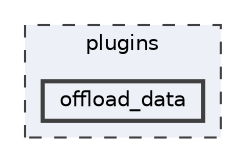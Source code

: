 digraph "/home/friedel/devel/ILLIXR/plugins/offload_data"
{
 // LATEX_PDF_SIZE
  bgcolor="transparent";
  edge [fontname=Helvetica,fontsize=10,labelfontname=Helvetica,labelfontsize=10];
  node [fontname=Helvetica,fontsize=10,shape=box,height=0.2,width=0.4];
  compound=true
  subgraph clusterdir_38c8d24aef3972a7f87b834274e76e31 {
    graph [ bgcolor="#edf0f7", pencolor="grey25", label="plugins", fontname=Helvetica,fontsize=10 style="filled,dashed", URL="dir_38c8d24aef3972a7f87b834274e76e31.html",tooltip=""]
  dir_aa3885580ba75bbb732b131cb0ba4bac [label="offload_data", fillcolor="#edf0f7", color="grey25", style="filled,bold", URL="dir_aa3885580ba75bbb732b131cb0ba4bac.html",tooltip=""];
  }
}
